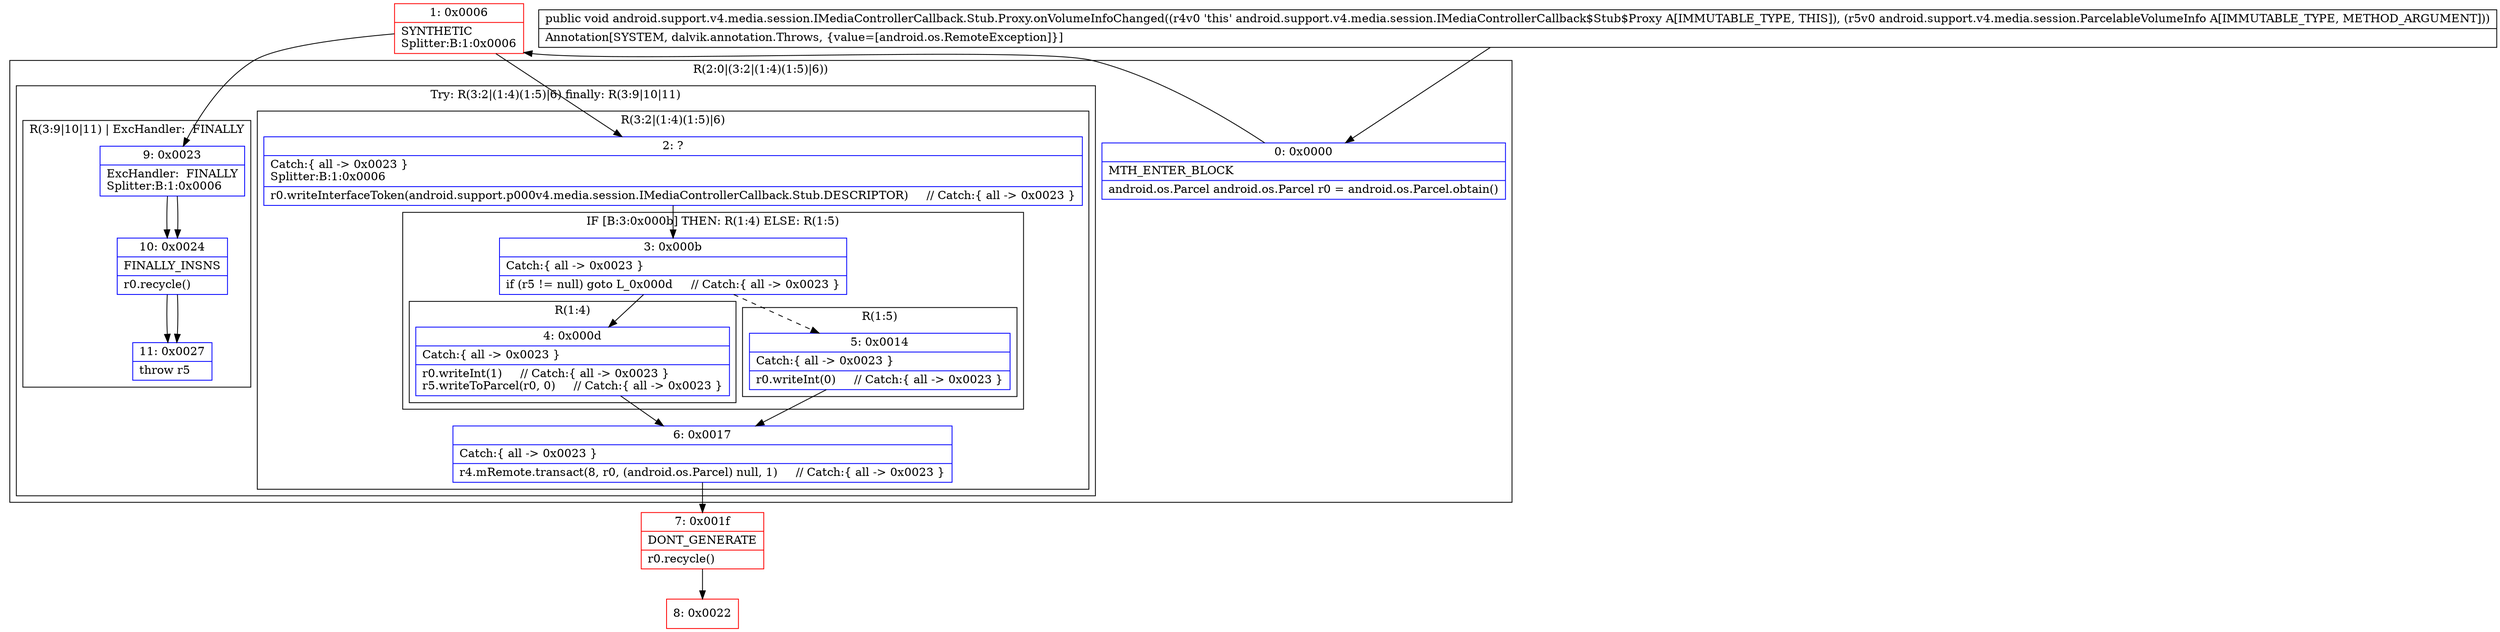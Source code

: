 digraph "CFG forandroid.support.v4.media.session.IMediaControllerCallback.Stub.Proxy.onVolumeInfoChanged(Landroid\/support\/v4\/media\/session\/ParcelableVolumeInfo;)V" {
subgraph cluster_Region_2044338464 {
label = "R(2:0|(3:2|(1:4)(1:5)|6))";
node [shape=record,color=blue];
Node_0 [shape=record,label="{0\:\ 0x0000|MTH_ENTER_BLOCK\l|android.os.Parcel android.os.Parcel r0 = android.os.Parcel.obtain()\l}"];
subgraph cluster_TryCatchRegion_1262502711 {
label = "Try: R(3:2|(1:4)(1:5)|6) finally: R(3:9|10|11)";
node [shape=record,color=blue];
subgraph cluster_Region_1939853051 {
label = "R(3:2|(1:4)(1:5)|6)";
node [shape=record,color=blue];
Node_2 [shape=record,label="{2\:\ ?|Catch:\{ all \-\> 0x0023 \}\lSplitter:B:1:0x0006\l|r0.writeInterfaceToken(android.support.p000v4.media.session.IMediaControllerCallback.Stub.DESCRIPTOR)     \/\/ Catch:\{ all \-\> 0x0023 \}\l}"];
subgraph cluster_IfRegion_1621137005 {
label = "IF [B:3:0x000b] THEN: R(1:4) ELSE: R(1:5)";
node [shape=record,color=blue];
Node_3 [shape=record,label="{3\:\ 0x000b|Catch:\{ all \-\> 0x0023 \}\l|if (r5 != null) goto L_0x000d     \/\/ Catch:\{ all \-\> 0x0023 \}\l}"];
subgraph cluster_Region_986016045 {
label = "R(1:4)";
node [shape=record,color=blue];
Node_4 [shape=record,label="{4\:\ 0x000d|Catch:\{ all \-\> 0x0023 \}\l|r0.writeInt(1)     \/\/ Catch:\{ all \-\> 0x0023 \}\lr5.writeToParcel(r0, 0)     \/\/ Catch:\{ all \-\> 0x0023 \}\l}"];
}
subgraph cluster_Region_1904411484 {
label = "R(1:5)";
node [shape=record,color=blue];
Node_5 [shape=record,label="{5\:\ 0x0014|Catch:\{ all \-\> 0x0023 \}\l|r0.writeInt(0)     \/\/ Catch:\{ all \-\> 0x0023 \}\l}"];
}
}
Node_6 [shape=record,label="{6\:\ 0x0017|Catch:\{ all \-\> 0x0023 \}\l|r4.mRemote.transact(8, r0, (android.os.Parcel) null, 1)     \/\/ Catch:\{ all \-\> 0x0023 \}\l}"];
}
subgraph cluster_Region_1509490541 {
label = "R(3:9|10|11) | ExcHandler:  FINALLY\l";
node [shape=record,color=blue];
Node_9 [shape=record,label="{9\:\ 0x0023|ExcHandler:  FINALLY\lSplitter:B:1:0x0006\l}"];
Node_10 [shape=record,label="{10\:\ 0x0024|FINALLY_INSNS\l|r0.recycle()\l}"];
Node_11 [shape=record,label="{11\:\ 0x0027|throw r5\l}"];
}
}
}
subgraph cluster_Region_1509490541 {
label = "R(3:9|10|11) | ExcHandler:  FINALLY\l";
node [shape=record,color=blue];
Node_9 [shape=record,label="{9\:\ 0x0023|ExcHandler:  FINALLY\lSplitter:B:1:0x0006\l}"];
Node_10 [shape=record,label="{10\:\ 0x0024|FINALLY_INSNS\l|r0.recycle()\l}"];
Node_11 [shape=record,label="{11\:\ 0x0027|throw r5\l}"];
}
Node_1 [shape=record,color=red,label="{1\:\ 0x0006|SYNTHETIC\lSplitter:B:1:0x0006\l}"];
Node_7 [shape=record,color=red,label="{7\:\ 0x001f|DONT_GENERATE\l|r0.recycle()\l}"];
Node_8 [shape=record,color=red,label="{8\:\ 0x0022}"];
MethodNode[shape=record,label="{public void android.support.v4.media.session.IMediaControllerCallback.Stub.Proxy.onVolumeInfoChanged((r4v0 'this' android.support.v4.media.session.IMediaControllerCallback$Stub$Proxy A[IMMUTABLE_TYPE, THIS]), (r5v0 android.support.v4.media.session.ParcelableVolumeInfo A[IMMUTABLE_TYPE, METHOD_ARGUMENT]))  | Annotation[SYSTEM, dalvik.annotation.Throws, \{value=[android.os.RemoteException]\}]\l}"];
MethodNode -> Node_0;
Node_0 -> Node_1;
Node_2 -> Node_3;
Node_3 -> Node_4;
Node_3 -> Node_5[style=dashed];
Node_4 -> Node_6;
Node_5 -> Node_6;
Node_6 -> Node_7;
Node_9 -> Node_10;
Node_10 -> Node_11;
Node_9 -> Node_10;
Node_10 -> Node_11;
Node_1 -> Node_2;
Node_1 -> Node_9;
Node_7 -> Node_8;
}

